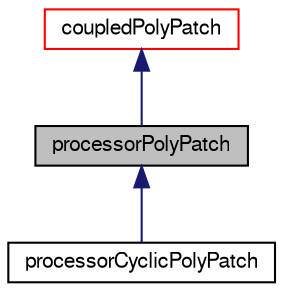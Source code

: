 digraph "processorPolyPatch"
{
  bgcolor="transparent";
  edge [fontname="FreeSans",fontsize="10",labelfontname="FreeSans",labelfontsize="10"];
  node [fontname="FreeSans",fontsize="10",shape=record];
  Node0 [label="processorPolyPatch",height=0.2,width=0.4,color="black", fillcolor="grey75", style="filled", fontcolor="black"];
  Node1 -> Node0 [dir="back",color="midnightblue",fontsize="10",style="solid",fontname="FreeSans"];
  Node1 [label="coupledPolyPatch",height=0.2,width=0.4,color="red",URL="$a27426.html",tooltip="The coupledPolyPatch is an abstract base class for patches that couple regions of the computational d..."];
  Node0 -> Node7 [dir="back",color="midnightblue",fontsize="10",style="solid",fontname="FreeSans"];
  Node7 [label="processorCyclicPolyPatch",height=0.2,width=0.4,color="black",URL="$a27458.html",tooltip="Neighbour processor patch. "];
}
